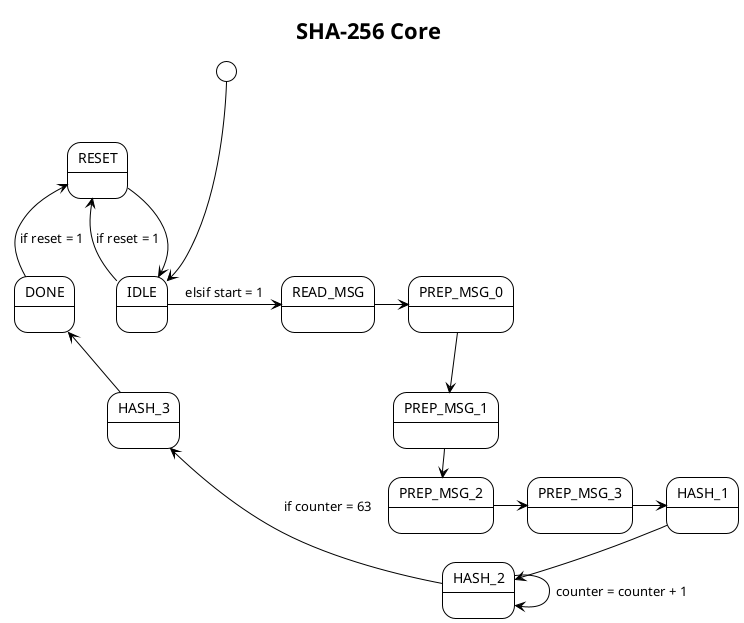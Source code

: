 @startuml
!theme plain

skin rose

title SHA-256 Core
IDLE:
[*] ---> IDLE
READ_MSG:
PREP_MSG_0:
IDLE -> READ_MSG: elsif start = 1
READ_MSG -> PREP_MSG_0
PREP_MSG_1:
PREP_MSG_0 --> PREP_MSG_1
PREP_MSG_2:
PREP_MSG_1 -> PREP_MSG_2
PREP_MSG_3:
PREP_MSG_2 -> PREP_MSG_3
HASH_1:
PREP_MSG_3 -> HASH_1
HASH_2:
HASH_1 -> HASH_2
HASH_3:
HASH_2 --> HASH_2: counter = counter + 1
HASH_2 -u-> HASH_3 : if counter = 63
DONE:
HASH_3 -u-> DONE
RESET:
DONE -u-> RESET: if reset = 1
RESET --> IDLE
RESET <- IDLE: if reset = 1
@enduml